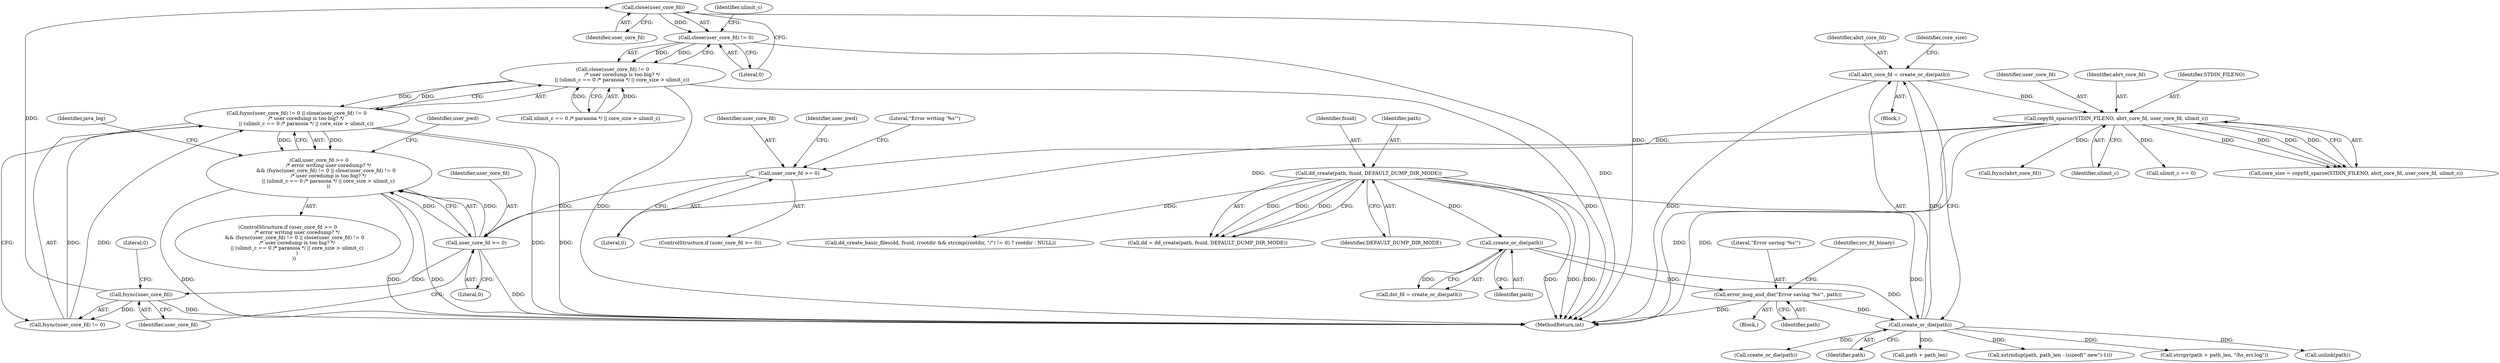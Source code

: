 digraph "0_abrt_17cb66b13997b0159b4253b3f5722db79f476d68@API" {
"1000954" [label="(Call,close(user_core_fd))"];
"1000949" [label="(Call,fsync(user_core_fd))"];
"1000944" [label="(Call,user_core_fd >= 0)"];
"1000931" [label="(Call,user_core_fd >= 0)"];
"1000906" [label="(Call,copyfd_sparse(STDIN_FILENO, abrt_core_fd, user_core_fd, ulimit_c))"];
"1000899" [label="(Call,abrt_core_fd = create_or_die(path))"];
"1000901" [label="(Call,create_or_die(path))"];
"1000893" [label="(Call,error_msg_and_die(\"Error saving '%s'\", path))"];
"1000867" [label="(Call,create_or_die(path))"];
"1000618" [label="(Call,dd_create(path, fsuid, DEFAULT_DUMP_DIR_MODE))"];
"1000953" [label="(Call,close(user_core_fd) != 0)"];
"1000952" [label="(Call,close(user_core_fd) != 0\n            /* user coredump is too big? */\n            || (ulimit_c == 0 /* paranoia */ || core_size > ulimit_c))"];
"1000947" [label="(Call,fsync(user_core_fd) != 0 || close(user_core_fd) != 0\n            /* user coredump is too big? */\n            || (ulimit_c == 0 /* paranoia */ || core_size > ulimit_c))"];
"1000943" [label="(Call,user_core_fd >= 0\n            /* error writing user coredump? */\n         && (fsync(user_core_fd) != 0 || close(user_core_fd) != 0\n            /* user coredump is too big? */\n            || (ulimit_c == 0 /* paranoia */ || core_size > ulimit_c)\n            ))"];
"1000868" [label="(Identifier,path)"];
"1000900" [label="(Identifier,abrt_core_fd)"];
"1000890" [label="(Block,)"];
"1001180" [label="(MethodReturn,int)"];
"1001019" [label="(Call,create_or_die(path))"];
"1000954" [label="(Call,close(user_core_fd))"];
"1000933" [label="(Literal,0)"];
"1000893" [label="(Call,error_msg_and_die(\"Error saving '%s'\", path))"];
"1000930" [label="(ControlStructure,if (user_core_fd >= 0))"];
"1000909" [label="(Identifier,user_core_fd)"];
"1000620" [label="(Identifier,fsuid)"];
"1000950" [label="(Identifier,user_core_fd)"];
"1000902" [label="(Identifier,path)"];
"1000931" [label="(Call,user_core_fd >= 0)"];
"1000630" [label="(Call,dd_create_basic_files(dd, fsuid, (rootdir && strcmp(rootdir, \"/\") != 0) ? rootdir : NULL))"];
"1000616" [label="(Call,dd = dd_create(path, fsuid, DEFAULT_DUMP_DIR_MODE))"];
"1000947" [label="(Call,fsync(user_core_fd) != 0 || close(user_core_fd) != 0\n            /* user coredump is too big? */\n            || (ulimit_c == 0 /* paranoia */ || core_size > ulimit_c))"];
"1001012" [label="(Call,path + path_len)"];
"1000949" [label="(Call,fsync(user_core_fd))"];
"1000946" [label="(Literal,0)"];
"1000914" [label="(Call,fsync(abrt_core_fd))"];
"1000966" [label="(Identifier,user_pwd)"];
"1000908" [label="(Identifier,abrt_core_fd)"];
"1000865" [label="(Call,dst_fd = create_or_die(path))"];
"1000957" [label="(Call,ulimit_c == 0 /* paranoia */ || core_size > ulimit_c)"];
"1000956" [label="(Literal,0)"];
"1000943" [label="(Call,user_core_fd >= 0\n            /* error writing user coredump? */\n         && (fsync(user_core_fd) != 0 || close(user_core_fd) != 0\n            /* user coredump is too big? */\n            || (ulimit_c == 0 /* paranoia */ || core_size > ulimit_c)\n            ))"];
"1000910" [label="(Identifier,ulimit_c)"];
"1000958" [label="(Call,ulimit_c == 0)"];
"1001055" [label="(Call,xstrndup(path, path_len - (sizeof(\".new\")-1)))"];
"1000952" [label="(Call,close(user_core_fd) != 0\n            /* user coredump is too big? */\n            || (ulimit_c == 0 /* paranoia */ || core_size > ulimit_c))"];
"1000621" [label="(Identifier,DEFAULT_DUMP_DIR_MODE)"];
"1000901" [label="(Call,create_or_die(path))"];
"1000904" [label="(Call,core_size = copyfd_sparse(STDIN_FILENO, abrt_core_fd, user_core_fd, ulimit_c))"];
"1000936" [label="(Identifier,user_pwd)"];
"1000899" [label="(Call,abrt_core_fd = create_or_die(path))"];
"1000895" [label="(Identifier,path)"];
"1001011" [label="(Call,strcpy(path + path_len, \"/hs_err.log\"))"];
"1000944" [label="(Call,user_core_fd >= 0)"];
"1000945" [label="(Identifier,user_core_fd)"];
"1000618" [label="(Call,dd_create(path, fsuid, DEFAULT_DUMP_DIR_MODE))"];
"1000951" [label="(Literal,0)"];
"1000942" [label="(ControlStructure,if (user_core_fd >= 0\n            /* error writing user coredump? */\n         && (fsync(user_core_fd) != 0 || close(user_core_fd) != 0\n            /* user coredump is too big? */\n            || (ulimit_c == 0 /* paranoia */ || core_size > ulimit_c)\n            )\n        ))"];
"1000894" [label="(Literal,\"Error saving '%s'\")"];
"1000955" [label="(Identifier,user_core_fd)"];
"1000905" [label="(Identifier,core_size)"];
"1000897" [label="(Identifier,src_fd_binary)"];
"1000926" [label="(Call,unlink(path))"];
"1000940" [label="(Literal,\"Error writing '%s'\")"];
"1000959" [label="(Identifier,ulimit_c)"];
"1000948" [label="(Call,fsync(user_core_fd) != 0)"];
"1000972" [label="(Identifier,java_log)"];
"1000867" [label="(Call,create_or_die(path))"];
"1000907" [label="(Identifier,STDIN_FILENO)"];
"1000953" [label="(Call,close(user_core_fd) != 0)"];
"1000624" [label="(Block,)"];
"1000619" [label="(Identifier,path)"];
"1000906" [label="(Call,copyfd_sparse(STDIN_FILENO, abrt_core_fd, user_core_fd, ulimit_c))"];
"1000932" [label="(Identifier,user_core_fd)"];
"1000954" -> "1000953"  [label="AST: "];
"1000954" -> "1000955"  [label="CFG: "];
"1000955" -> "1000954"  [label="AST: "];
"1000956" -> "1000954"  [label="CFG: "];
"1000954" -> "1001180"  [label="DDG: "];
"1000954" -> "1000953"  [label="DDG: "];
"1000949" -> "1000954"  [label="DDG: "];
"1000949" -> "1000948"  [label="AST: "];
"1000949" -> "1000950"  [label="CFG: "];
"1000950" -> "1000949"  [label="AST: "];
"1000951" -> "1000949"  [label="CFG: "];
"1000949" -> "1001180"  [label="DDG: "];
"1000949" -> "1000948"  [label="DDG: "];
"1000944" -> "1000949"  [label="DDG: "];
"1000944" -> "1000943"  [label="AST: "];
"1000944" -> "1000946"  [label="CFG: "];
"1000945" -> "1000944"  [label="AST: "];
"1000946" -> "1000944"  [label="AST: "];
"1000950" -> "1000944"  [label="CFG: "];
"1000943" -> "1000944"  [label="CFG: "];
"1000944" -> "1001180"  [label="DDG: "];
"1000944" -> "1000943"  [label="DDG: "];
"1000944" -> "1000943"  [label="DDG: "];
"1000931" -> "1000944"  [label="DDG: "];
"1000906" -> "1000944"  [label="DDG: "];
"1000931" -> "1000930"  [label="AST: "];
"1000931" -> "1000933"  [label="CFG: "];
"1000932" -> "1000931"  [label="AST: "];
"1000933" -> "1000931"  [label="AST: "];
"1000936" -> "1000931"  [label="CFG: "];
"1000940" -> "1000931"  [label="CFG: "];
"1000906" -> "1000931"  [label="DDG: "];
"1000906" -> "1000904"  [label="AST: "];
"1000906" -> "1000910"  [label="CFG: "];
"1000907" -> "1000906"  [label="AST: "];
"1000908" -> "1000906"  [label="AST: "];
"1000909" -> "1000906"  [label="AST: "];
"1000910" -> "1000906"  [label="AST: "];
"1000904" -> "1000906"  [label="CFG: "];
"1000906" -> "1001180"  [label="DDG: "];
"1000906" -> "1001180"  [label="DDG: "];
"1000906" -> "1000904"  [label="DDG: "];
"1000906" -> "1000904"  [label="DDG: "];
"1000906" -> "1000904"  [label="DDG: "];
"1000906" -> "1000904"  [label="DDG: "];
"1000899" -> "1000906"  [label="DDG: "];
"1000906" -> "1000914"  [label="DDG: "];
"1000906" -> "1000958"  [label="DDG: "];
"1000899" -> "1000624"  [label="AST: "];
"1000899" -> "1000901"  [label="CFG: "];
"1000900" -> "1000899"  [label="AST: "];
"1000901" -> "1000899"  [label="AST: "];
"1000905" -> "1000899"  [label="CFG: "];
"1000899" -> "1001180"  [label="DDG: "];
"1000901" -> "1000899"  [label="DDG: "];
"1000901" -> "1000902"  [label="CFG: "];
"1000902" -> "1000901"  [label="AST: "];
"1000893" -> "1000901"  [label="DDG: "];
"1000618" -> "1000901"  [label="DDG: "];
"1000867" -> "1000901"  [label="DDG: "];
"1000901" -> "1000926"  [label="DDG: "];
"1000901" -> "1001011"  [label="DDG: "];
"1000901" -> "1001012"  [label="DDG: "];
"1000901" -> "1001019"  [label="DDG: "];
"1000901" -> "1001055"  [label="DDG: "];
"1000893" -> "1000890"  [label="AST: "];
"1000893" -> "1000895"  [label="CFG: "];
"1000894" -> "1000893"  [label="AST: "];
"1000895" -> "1000893"  [label="AST: "];
"1000897" -> "1000893"  [label="CFG: "];
"1000893" -> "1001180"  [label="DDG: "];
"1000867" -> "1000893"  [label="DDG: "];
"1000867" -> "1000865"  [label="AST: "];
"1000867" -> "1000868"  [label="CFG: "];
"1000868" -> "1000867"  [label="AST: "];
"1000865" -> "1000867"  [label="CFG: "];
"1000867" -> "1000865"  [label="DDG: "];
"1000618" -> "1000867"  [label="DDG: "];
"1000618" -> "1000616"  [label="AST: "];
"1000618" -> "1000621"  [label="CFG: "];
"1000619" -> "1000618"  [label="AST: "];
"1000620" -> "1000618"  [label="AST: "];
"1000621" -> "1000618"  [label="AST: "];
"1000616" -> "1000618"  [label="CFG: "];
"1000618" -> "1001180"  [label="DDG: "];
"1000618" -> "1001180"  [label="DDG: "];
"1000618" -> "1001180"  [label="DDG: "];
"1000618" -> "1000616"  [label="DDG: "];
"1000618" -> "1000616"  [label="DDG: "];
"1000618" -> "1000616"  [label="DDG: "];
"1000618" -> "1000630"  [label="DDG: "];
"1000953" -> "1000952"  [label="AST: "];
"1000953" -> "1000956"  [label="CFG: "];
"1000956" -> "1000953"  [label="AST: "];
"1000959" -> "1000953"  [label="CFG: "];
"1000952" -> "1000953"  [label="CFG: "];
"1000953" -> "1001180"  [label="DDG: "];
"1000953" -> "1000952"  [label="DDG: "];
"1000953" -> "1000952"  [label="DDG: "];
"1000952" -> "1000947"  [label="AST: "];
"1000952" -> "1000957"  [label="CFG: "];
"1000957" -> "1000952"  [label="AST: "];
"1000947" -> "1000952"  [label="CFG: "];
"1000952" -> "1001180"  [label="DDG: "];
"1000952" -> "1001180"  [label="DDG: "];
"1000952" -> "1000947"  [label="DDG: "];
"1000952" -> "1000947"  [label="DDG: "];
"1000957" -> "1000952"  [label="DDG: "];
"1000957" -> "1000952"  [label="DDG: "];
"1000947" -> "1000943"  [label="AST: "];
"1000947" -> "1000948"  [label="CFG: "];
"1000948" -> "1000947"  [label="AST: "];
"1000943" -> "1000947"  [label="CFG: "];
"1000947" -> "1001180"  [label="DDG: "];
"1000947" -> "1001180"  [label="DDG: "];
"1000947" -> "1000943"  [label="DDG: "];
"1000947" -> "1000943"  [label="DDG: "];
"1000948" -> "1000947"  [label="DDG: "];
"1000948" -> "1000947"  [label="DDG: "];
"1000943" -> "1000942"  [label="AST: "];
"1000966" -> "1000943"  [label="CFG: "];
"1000972" -> "1000943"  [label="CFG: "];
"1000943" -> "1001180"  [label="DDG: "];
"1000943" -> "1001180"  [label="DDG: "];
"1000943" -> "1001180"  [label="DDG: "];
}
